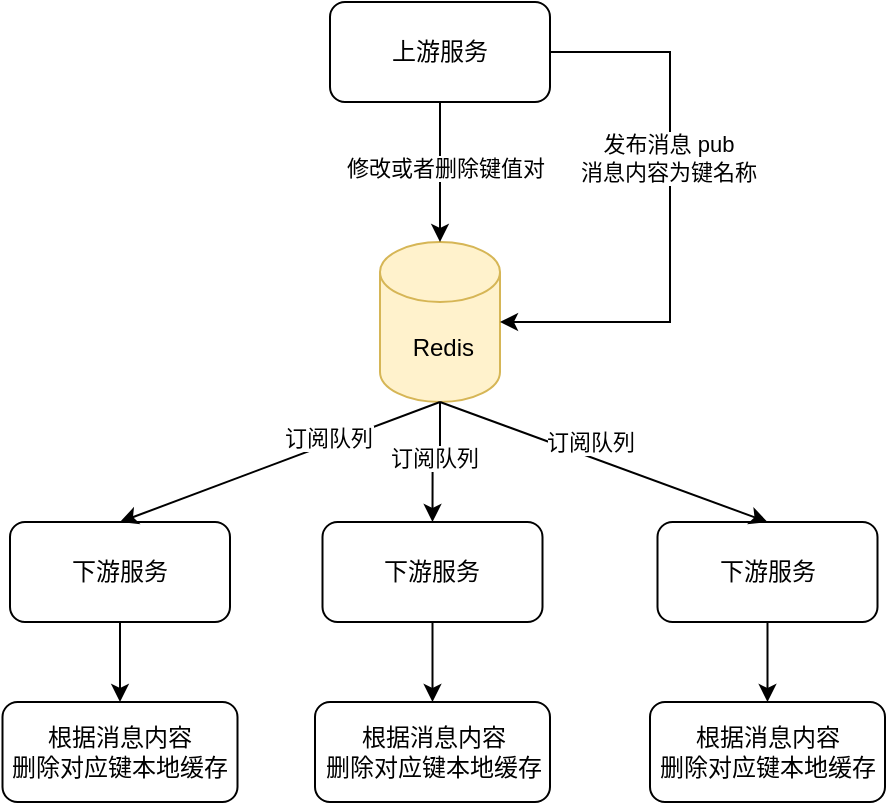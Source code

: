 <mxfile version="26.1.3">
  <diagram name="第 1 页" id="lDRHs1vWMW8rRtZhULNQ">
    <mxGraphModel dx="1426" dy="764" grid="1" gridSize="10" guides="1" tooltips="1" connect="1" arrows="1" fold="1" page="1" pageScale="1" pageWidth="827" pageHeight="1169" math="0" shadow="0">
      <root>
        <mxCell id="0" />
        <mxCell id="1" parent="0" />
        <mxCell id="Ms6r0AXBp3TNDa4eyP1D-1" value="上游服务" style="rounded=1;whiteSpace=wrap;html=1;" vertex="1" parent="1">
          <mxGeometry x="270" y="80" width="110" height="50" as="geometry" />
        </mxCell>
        <mxCell id="Ms6r0AXBp3TNDa4eyP1D-30" style="edgeStyle=orthogonalEdgeStyle;rounded=0;orthogonalLoop=1;jettySize=auto;html=1;entryX=0.5;entryY=0;entryDx=0;entryDy=0;" edge="1" parent="1" source="Ms6r0AXBp3TNDa4eyP1D-2" target="Ms6r0AXBp3TNDa4eyP1D-24">
          <mxGeometry relative="1" as="geometry" />
        </mxCell>
        <mxCell id="Ms6r0AXBp3TNDa4eyP1D-2" value="&amp;nbsp;Redis" style="shape=cylinder3;whiteSpace=wrap;html=1;boundedLbl=1;backgroundOutline=1;size=15;fillColor=#fff2cc;strokeColor=#d6b656;" vertex="1" parent="1">
          <mxGeometry x="295" y="200" width="60" height="80" as="geometry" />
        </mxCell>
        <mxCell id="Ms6r0AXBp3TNDa4eyP1D-3" value="" style="endArrow=classic;html=1;rounded=0;exitX=0.5;exitY=1;exitDx=0;exitDy=0;entryX=0.5;entryY=0;entryDx=0;entryDy=0;entryPerimeter=0;" edge="1" parent="1" source="Ms6r0AXBp3TNDa4eyP1D-1" target="Ms6r0AXBp3TNDa4eyP1D-2">
          <mxGeometry width="50" height="50" relative="1" as="geometry">
            <mxPoint x="100" y="250" as="sourcePoint" />
            <mxPoint x="150" y="200" as="targetPoint" />
          </mxGeometry>
        </mxCell>
        <mxCell id="Ms6r0AXBp3TNDa4eyP1D-4" value="&amp;nbsp;修改或者删除键值对" style="edgeLabel;html=1;align=center;verticalAlign=middle;resizable=0;points=[];" vertex="1" connectable="0" parent="Ms6r0AXBp3TNDa4eyP1D-3">
          <mxGeometry x="-0.057" y="1" relative="1" as="geometry">
            <mxPoint as="offset" />
          </mxGeometry>
        </mxCell>
        <mxCell id="Ms6r0AXBp3TNDa4eyP1D-5" value="" style="endArrow=classic;html=1;rounded=0;exitX=1;exitY=0.5;exitDx=0;exitDy=0;entryX=1;entryY=0.5;entryDx=0;entryDy=0;entryPerimeter=0;" edge="1" parent="1" source="Ms6r0AXBp3TNDa4eyP1D-1" target="Ms6r0AXBp3TNDa4eyP1D-2">
          <mxGeometry width="50" height="50" relative="1" as="geometry">
            <mxPoint x="590" y="120" as="sourcePoint" />
            <mxPoint x="640" y="70" as="targetPoint" />
            <Array as="points">
              <mxPoint x="440" y="105" />
              <mxPoint x="440" y="170" />
              <mxPoint x="440" y="240" />
            </Array>
          </mxGeometry>
        </mxCell>
        <mxCell id="Ms6r0AXBp3TNDa4eyP1D-6" value="发布消息 pub&lt;div&gt;消息内容为键名称&lt;/div&gt;" style="edgeLabel;html=1;align=center;verticalAlign=middle;resizable=0;points=[];" vertex="1" connectable="0" parent="Ms6r0AXBp3TNDa4eyP1D-5">
          <mxGeometry x="-0.193" y="-1" relative="1" as="geometry">
            <mxPoint as="offset" />
          </mxGeometry>
        </mxCell>
        <mxCell id="Ms6r0AXBp3TNDa4eyP1D-7" value="下游服务" style="rounded=1;whiteSpace=wrap;html=1;" vertex="1" parent="1">
          <mxGeometry x="110" y="340" width="110" height="50" as="geometry" />
        </mxCell>
        <mxCell id="Ms6r0AXBp3TNDa4eyP1D-12" value="" style="endArrow=classic;html=1;rounded=0;exitX=0.5;exitY=1;exitDx=0;exitDy=0;entryX=0.5;entryY=0;entryDx=0;entryDy=0;" edge="1" parent="1" source="Ms6r0AXBp3TNDa4eyP1D-7" target="Ms6r0AXBp3TNDa4eyP1D-13">
          <mxGeometry width="50" height="50" relative="1" as="geometry">
            <mxPoint x="200" y="480" as="sourcePoint" />
            <mxPoint x="165" y="430" as="targetPoint" />
          </mxGeometry>
        </mxCell>
        <mxCell id="Ms6r0AXBp3TNDa4eyP1D-13" value="&lt;div&gt;根据消息内容&lt;/div&gt;删除对应键本地缓存" style="rounded=1;whiteSpace=wrap;html=1;" vertex="1" parent="1">
          <mxGeometry x="106.25" y="430" width="117.5" height="50" as="geometry" />
        </mxCell>
        <mxCell id="Ms6r0AXBp3TNDa4eyP1D-21" value="" style="endArrow=classic;html=1;rounded=0;exitX=0.5;exitY=1;exitDx=0;exitDy=0;exitPerimeter=0;entryX=0.5;entryY=0;entryDx=0;entryDy=0;" edge="1" parent="1" source="Ms6r0AXBp3TNDa4eyP1D-2" target="Ms6r0AXBp3TNDa4eyP1D-7">
          <mxGeometry width="50" height="50" relative="1" as="geometry">
            <mxPoint x="180" y="320" as="sourcePoint" />
            <mxPoint x="230" y="270" as="targetPoint" />
          </mxGeometry>
        </mxCell>
        <mxCell id="Ms6r0AXBp3TNDa4eyP1D-33" value="订阅队列" style="edgeLabel;html=1;align=center;verticalAlign=middle;resizable=0;points=[];" vertex="1" connectable="0" parent="Ms6r0AXBp3TNDa4eyP1D-21">
          <mxGeometry x="-0.312" y="-3" relative="1" as="geometry">
            <mxPoint as="offset" />
          </mxGeometry>
        </mxCell>
        <mxCell id="Ms6r0AXBp3TNDa4eyP1D-24" value="下游服务" style="rounded=1;whiteSpace=wrap;html=1;" vertex="1" parent="1">
          <mxGeometry x="266.25" y="340" width="110" height="50" as="geometry" />
        </mxCell>
        <mxCell id="Ms6r0AXBp3TNDa4eyP1D-25" value="" style="endArrow=classic;html=1;rounded=0;exitX=0.5;exitY=1;exitDx=0;exitDy=0;entryX=0.5;entryY=0;entryDx=0;entryDy=0;" edge="1" parent="1" source="Ms6r0AXBp3TNDa4eyP1D-24" target="Ms6r0AXBp3TNDa4eyP1D-26">
          <mxGeometry width="50" height="50" relative="1" as="geometry">
            <mxPoint x="356.25" y="480" as="sourcePoint" />
            <mxPoint x="321.25" y="430" as="targetPoint" />
          </mxGeometry>
        </mxCell>
        <mxCell id="Ms6r0AXBp3TNDa4eyP1D-26" value="&lt;div&gt;根据消息内容&lt;/div&gt;删除对应键本地缓存" style="rounded=1;whiteSpace=wrap;html=1;" vertex="1" parent="1">
          <mxGeometry x="262.5" y="430" width="117.5" height="50" as="geometry" />
        </mxCell>
        <mxCell id="Ms6r0AXBp3TNDa4eyP1D-27" value="下游服务" style="rounded=1;whiteSpace=wrap;html=1;" vertex="1" parent="1">
          <mxGeometry x="433.75" y="340" width="110" height="50" as="geometry" />
        </mxCell>
        <mxCell id="Ms6r0AXBp3TNDa4eyP1D-28" value="" style="endArrow=classic;html=1;rounded=0;exitX=0.5;exitY=1;exitDx=0;exitDy=0;entryX=0.5;entryY=0;entryDx=0;entryDy=0;" edge="1" parent="1" source="Ms6r0AXBp3TNDa4eyP1D-27" target="Ms6r0AXBp3TNDa4eyP1D-29">
          <mxGeometry width="50" height="50" relative="1" as="geometry">
            <mxPoint x="523.75" y="480" as="sourcePoint" />
            <mxPoint x="488.75" y="430" as="targetPoint" />
          </mxGeometry>
        </mxCell>
        <mxCell id="Ms6r0AXBp3TNDa4eyP1D-29" value="&lt;div&gt;根据消息内容&lt;/div&gt;删除对应键本地缓存" style="rounded=1;whiteSpace=wrap;html=1;" vertex="1" parent="1">
          <mxGeometry x="430" y="430" width="117.5" height="50" as="geometry" />
        </mxCell>
        <mxCell id="Ms6r0AXBp3TNDa4eyP1D-32" value="" style="endArrow=classic;html=1;rounded=0;entryX=0.5;entryY=0;entryDx=0;entryDy=0;exitX=0.5;exitY=1;exitDx=0;exitDy=0;exitPerimeter=0;" edge="1" parent="1" source="Ms6r0AXBp3TNDa4eyP1D-2" target="Ms6r0AXBp3TNDa4eyP1D-27">
          <mxGeometry width="50" height="50" relative="1" as="geometry">
            <mxPoint x="440" y="340" as="sourcePoint" />
            <mxPoint x="490" y="290" as="targetPoint" />
          </mxGeometry>
        </mxCell>
        <mxCell id="Ms6r0AXBp3TNDa4eyP1D-34" value="订阅队列" style="edgeLabel;html=1;align=center;verticalAlign=middle;resizable=0;points=[];" vertex="1" connectable="0" parent="1">
          <mxGeometry x="321.253" y="307.907" as="geometry" />
        </mxCell>
        <mxCell id="Ms6r0AXBp3TNDa4eyP1D-35" value="订阅队列" style="edgeLabel;html=1;align=center;verticalAlign=middle;resizable=0;points=[];" vertex="1" connectable="0" parent="1">
          <mxGeometry x="400.003" y="299.997" as="geometry" />
        </mxCell>
      </root>
    </mxGraphModel>
  </diagram>
</mxfile>
